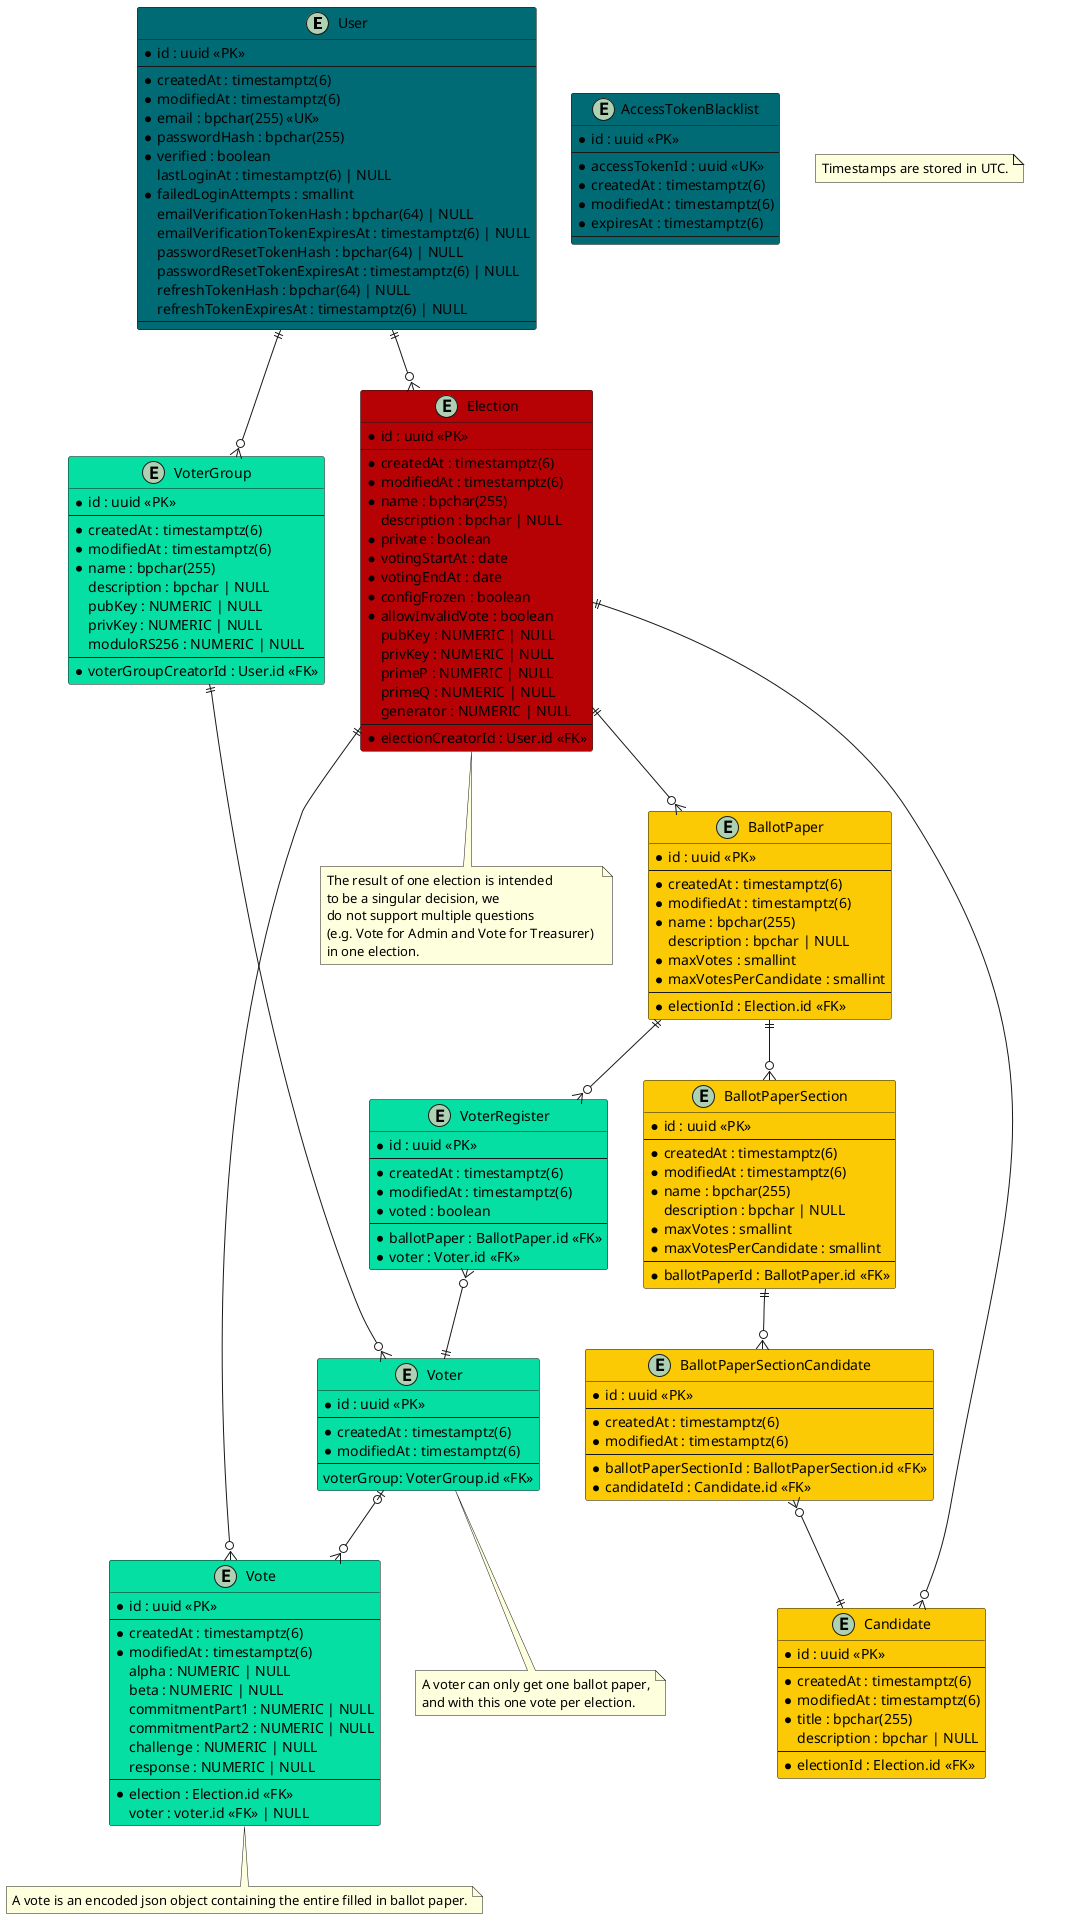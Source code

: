 @startuml dataModel

entity "User" as user #006b75 {
    * id : uuid <<PK>>
    --
    * createdAt : timestamptz(6)
    * modifiedAt : timestamptz(6)
    * email : bpchar(255) <<UK>>
    * passwordHash : bpchar(255)
    * verified : boolean
    lastLoginAt : timestamptz(6) | NULL
    ' failed login attempts get reset on successful login
    * failedLoginAttempts : smallint
    emailVerificationTokenHash : bpchar(64) | NULL
    emailVerificationTokenExpiresAt : timestamptz(6) | NULL
    passwordResetTokenHash : bpchar(64) | NULL
    passwordResetTokenExpiresAt : timestamptz(6) | NULL
    refreshTokenHash : bpchar(64) | NULL
    refreshTokenExpiresAt : timestamptz(6) | NULL
    --
}

entity "AccessTokenBlacklist" as jwtBlacklist #006b75 {
    ' this table is used to store blacklisted access tokens
    ' The jti is 36 characters long if we use UUIDv4
    * id : uuid <<PK>>
    --
    * accessTokenId : uuid <<UK>>
    * createdAt : timestamptz(6)
    * modifiedAt : timestamptz(6)
    * expiresAt : timestamptz(6)
    --
}

entity "Election" as elections #b60205 {
    * id : uuid <<PK>>
    --
    * createdAt : timestamptz(6)
    * modifiedAt : timestamptz(6)
    * name : bpchar(255)
    description : bpchar | NULL
    * private : boolean
    * votingStartAt : date
    * votingEndAt : date
    * configFrozen : boolean
    * allowInvalidVote : boolean
    ' Is there a use case for `votesCounted`?
    ' * votesCounted : boolean
    ' Computed values such as validVotes and invalidVotes are critical - do we really want to store them?
    ' validVotes : integer | NULL
    ' invalidVotes : integer | NULL
    pubKey : NUMERIC | NULL
    privKey : NUMERIC | NULL
    primeP : NUMERIC | NULL
    primeQ : NUMERIC | NULL
    generator : NUMERIC | NULL
    --
    * electionCreatorId : User.id <<FK>>
}

note as N2
The result of one election is intended 
to be a singular decision, we 
do not support multiple questions 
(e.g. Vote for Admin and Vote for Treasurer) 
in one election.
end note

entity "BallotPaper" as ballotPapers #fbca04 {
    * id : uuid <<PK>>
    --
    * createdAt : timestamptz(6)
    * modifiedAt : timestamptz(6)
    * name : bpchar(255)
    description : bpchar | NULL
    * maxVotes : smallint
    * maxVotesPerCandidate : smallint
    --
    * electionId : Election.id <<FK>>
}

entity "BallotPaperSection" as ballotPaperSections #fbca04 {
    * id : uuid <<PK>>
    --
    * createdAt : timestamptz(6)
    * modifiedAt : timestamptz(6)
    * name : bpchar(255)
    description : bpchar | NULL
    * maxVotes : smallint
    * maxVotesPerCandidate : smallint
    --
    * ballotPaperId : BallotPaper.id <<FK>>
}
' note as C_2
' If at least two ballotPaperSections are created for one ballotPaper, 
' the name field of the ballotPaperSections is mandatory.
' end note

entity "BallotPaperSectionCandidate" as ballotPaperSectionCandidates #fbca04 {
    * id : uuid <<PK>>
    --
    * createdAt : timestamptz(6)
    * modifiedAt : timestamptz(6)
    --
    * ballotPaperSectionId : BallotPaperSection.id <<FK>>
    * candidateId : Candidate.id <<FK>>
}

entity "Candidate" as candidates #fbca04 {
    * id : uuid <<PK>>
    --
    * createdAt : timestamptz(6)
    * modifiedAt : timestamptz(6)
    * title : bpchar(255)
    description : bpchar | NULL
    --
    * electionId : Election.id <<FK>>
}

entity "Vote" as votes #05DFA3 {
    * id : uuid <<PK>>
    --
    * createdAt : timestamptz(6)
    * modifiedAt : timestamptz(6)
    alpha : NUMERIC | NULL
    beta : NUMERIC | NULL
    commitmentPart1 : NUMERIC | NULL
    commitmentPart2 : NUMERIC | NULL
    challenge : NUMERIC | NULL
    response : NUMERIC | NULL
    --
    * election : Election.id <<FK>>
    ' if the vote isn't secret, voter can be saved
    voter : voter.id <<FK>> | NULL
}
note as N4
A vote is an encoded json object containing the entire filled in ballot paper.
end note

entity "VoterRegister" as voterRegisters #05DFA3 {
    * id : uuid <<PK>>
    --
    * createdAt : timestamptz(6)
    * modifiedAt : timestamptz(6)
    * voted : boolean
    --
    * ballotPaper : BallotPaper.id <<FK>>
    * voter : Voter.id <<FK>>
}

entity "Voter" as voters #05DFA3 {
    * id : uuid <<PK>>
    --
    * createdAt : timestamptz(6)
    * modifiedAt : timestamptz(6)
    --
    voterGroup: VoterGroup.id <<FK>>
}
note as N3
A voter can only get one ballot paper,
and with this one vote per election.
end note

entity "VoterGroup" as voterGroups #05DFA3 {
    * id : uuid <<PK>>
    --
    * createdAt : timestamptz(6)
    * modifiedAt : timestamptz(6)
    * name : bpchar(255)
    description : bpchar | NULL
    pubKey : NUMERIC | NULL
    privKey : NUMERIC | NULL
    moduloRS256 : NUMERIC | NULL
    --
    * voterGroupCreatorId : User.id <<FK>>
}

note as N1
Timestamps are stored in UTC.
end note

user ||--o{ elections
user ||--o{ voterGroups
elections ||--o{ ballotPapers
elections -- N2
elections ||--o{ candidates
ballotPapers ||--o{ voterRegisters
voterRegisters }o--|| voters
ballotPapers ||--o{ ballotPaperSections
' ballotPaperSections -- C_2
ballotPaperSections ||--o{ ballotPaperSectionCandidates
ballotPaperSectionCandidates }o--|| candidates
votes }o--|| elections
voters |o--o{ votes
voterGroups ||--o{ voters
voters -- N3
votes -- N4


@enduml